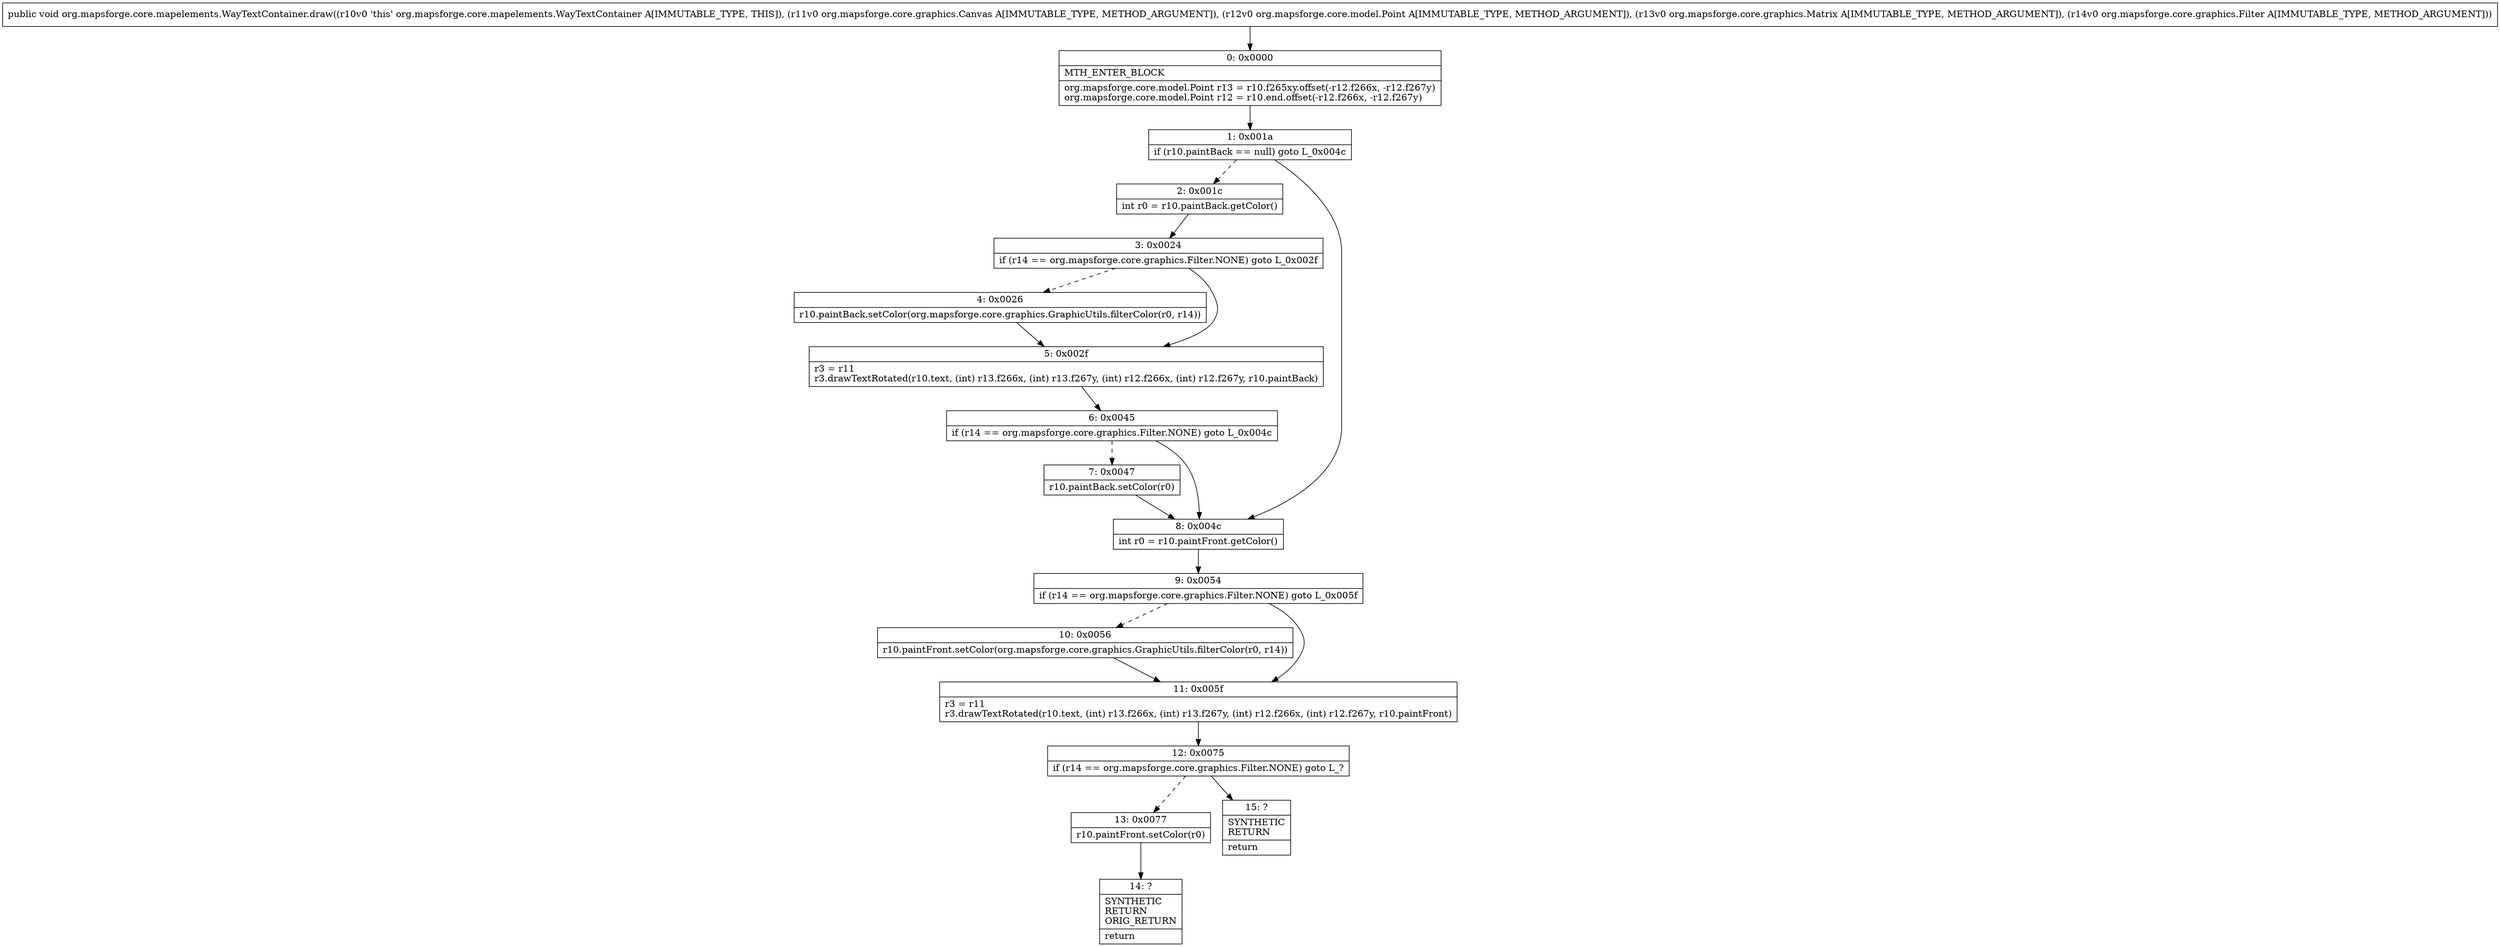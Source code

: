 digraph "CFG fororg.mapsforge.core.mapelements.WayTextContainer.draw(Lorg\/mapsforge\/core\/graphics\/Canvas;Lorg\/mapsforge\/core\/model\/Point;Lorg\/mapsforge\/core\/graphics\/Matrix;Lorg\/mapsforge\/core\/graphics\/Filter;)V" {
Node_0 [shape=record,label="{0\:\ 0x0000|MTH_ENTER_BLOCK\l|org.mapsforge.core.model.Point r13 = r10.f265xy.offset(\-r12.f266x, \-r12.f267y)\lorg.mapsforge.core.model.Point r12 = r10.end.offset(\-r12.f266x, \-r12.f267y)\l}"];
Node_1 [shape=record,label="{1\:\ 0x001a|if (r10.paintBack == null) goto L_0x004c\l}"];
Node_2 [shape=record,label="{2\:\ 0x001c|int r0 = r10.paintBack.getColor()\l}"];
Node_3 [shape=record,label="{3\:\ 0x0024|if (r14 == org.mapsforge.core.graphics.Filter.NONE) goto L_0x002f\l}"];
Node_4 [shape=record,label="{4\:\ 0x0026|r10.paintBack.setColor(org.mapsforge.core.graphics.GraphicUtils.filterColor(r0, r14))\l}"];
Node_5 [shape=record,label="{5\:\ 0x002f|r3 = r11\lr3.drawTextRotated(r10.text, (int) r13.f266x, (int) r13.f267y, (int) r12.f266x, (int) r12.f267y, r10.paintBack)\l}"];
Node_6 [shape=record,label="{6\:\ 0x0045|if (r14 == org.mapsforge.core.graphics.Filter.NONE) goto L_0x004c\l}"];
Node_7 [shape=record,label="{7\:\ 0x0047|r10.paintBack.setColor(r0)\l}"];
Node_8 [shape=record,label="{8\:\ 0x004c|int r0 = r10.paintFront.getColor()\l}"];
Node_9 [shape=record,label="{9\:\ 0x0054|if (r14 == org.mapsforge.core.graphics.Filter.NONE) goto L_0x005f\l}"];
Node_10 [shape=record,label="{10\:\ 0x0056|r10.paintFront.setColor(org.mapsforge.core.graphics.GraphicUtils.filterColor(r0, r14))\l}"];
Node_11 [shape=record,label="{11\:\ 0x005f|r3 = r11\lr3.drawTextRotated(r10.text, (int) r13.f266x, (int) r13.f267y, (int) r12.f266x, (int) r12.f267y, r10.paintFront)\l}"];
Node_12 [shape=record,label="{12\:\ 0x0075|if (r14 == org.mapsforge.core.graphics.Filter.NONE) goto L_?\l}"];
Node_13 [shape=record,label="{13\:\ 0x0077|r10.paintFront.setColor(r0)\l}"];
Node_14 [shape=record,label="{14\:\ ?|SYNTHETIC\lRETURN\lORIG_RETURN\l|return\l}"];
Node_15 [shape=record,label="{15\:\ ?|SYNTHETIC\lRETURN\l|return\l}"];
MethodNode[shape=record,label="{public void org.mapsforge.core.mapelements.WayTextContainer.draw((r10v0 'this' org.mapsforge.core.mapelements.WayTextContainer A[IMMUTABLE_TYPE, THIS]), (r11v0 org.mapsforge.core.graphics.Canvas A[IMMUTABLE_TYPE, METHOD_ARGUMENT]), (r12v0 org.mapsforge.core.model.Point A[IMMUTABLE_TYPE, METHOD_ARGUMENT]), (r13v0 org.mapsforge.core.graphics.Matrix A[IMMUTABLE_TYPE, METHOD_ARGUMENT]), (r14v0 org.mapsforge.core.graphics.Filter A[IMMUTABLE_TYPE, METHOD_ARGUMENT])) }"];
MethodNode -> Node_0;
Node_0 -> Node_1;
Node_1 -> Node_2[style=dashed];
Node_1 -> Node_8;
Node_2 -> Node_3;
Node_3 -> Node_4[style=dashed];
Node_3 -> Node_5;
Node_4 -> Node_5;
Node_5 -> Node_6;
Node_6 -> Node_7[style=dashed];
Node_6 -> Node_8;
Node_7 -> Node_8;
Node_8 -> Node_9;
Node_9 -> Node_10[style=dashed];
Node_9 -> Node_11;
Node_10 -> Node_11;
Node_11 -> Node_12;
Node_12 -> Node_13[style=dashed];
Node_12 -> Node_15;
Node_13 -> Node_14;
}

